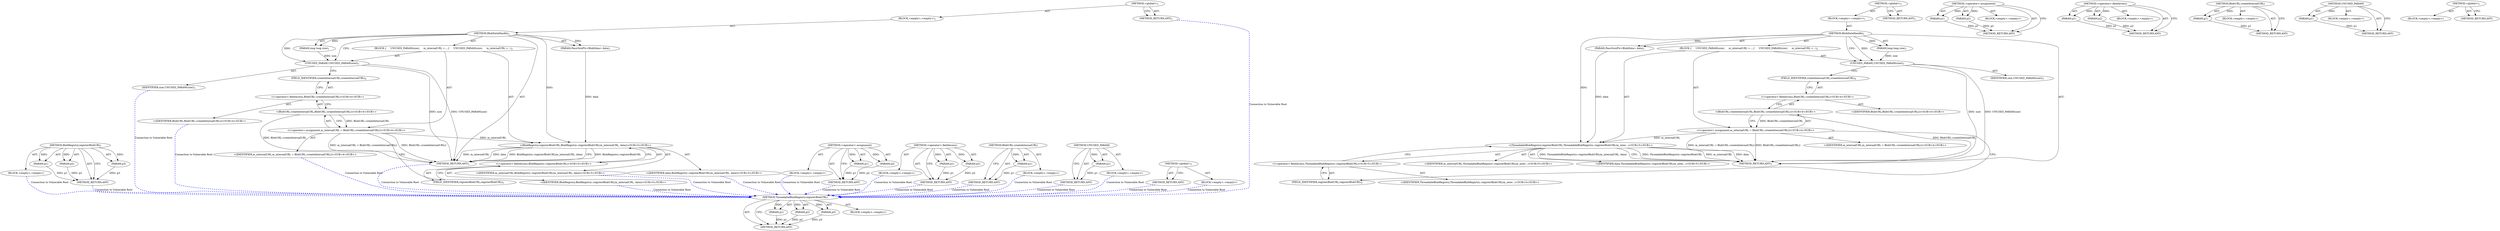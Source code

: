 digraph "&lt;global&gt;" {
vulnerable_63 [label=<(METHOD,ThreadableBlobRegistry.registerBlobURL)>];
vulnerable_64 [label=<(PARAM,p1)>];
vulnerable_65 [label=<(PARAM,p2)>];
vulnerable_66 [label=<(PARAM,p3)>];
vulnerable_67 [label=<(BLOCK,&lt;empty&gt;,&lt;empty&gt;)>];
vulnerable_68 [label=<(METHOD_RETURN,ANY)>];
vulnerable_6 [label=<(METHOD,&lt;global&gt;)<SUB>1</SUB>>];
vulnerable_7 [label=<(BLOCK,&lt;empty&gt;,&lt;empty&gt;)<SUB>1</SUB>>];
vulnerable_8 [label=<(METHOD,BlobDataHandle)<SUB>1</SUB>>];
vulnerable_9 [label=<(PARAM,PassOwnPtr&lt;BlobData&gt; data)<SUB>1</SUB>>];
vulnerable_10 [label=<(PARAM,long long size)<SUB>1</SUB>>];
vulnerable_11 [label=<(BLOCK,{
     UNUSED_PARAM(size);
     m_internalURL =...,{
     UNUSED_PARAM(size);
     m_internalURL =...)<SUB>2</SUB>>];
vulnerable_12 [label=<(UNUSED_PARAM,UNUSED_PARAM(size))<SUB>3</SUB>>];
vulnerable_13 [label=<(IDENTIFIER,size,UNUSED_PARAM(size))<SUB>3</SUB>>];
vulnerable_14 [label="<(&lt;operator&gt;.assignment,m_internalURL = BlobURL::createInternalURL())<SUB>4</SUB>>"];
vulnerable_15 [label="<(IDENTIFIER,m_internalURL,m_internalURL = BlobURL::createInternalURL())<SUB>4</SUB>>"];
vulnerable_16 [label="<(BlobURL.createInternalURL,BlobURL::createInternalURL())<SUB>4</SUB>>"];
vulnerable_17 [label="<(&lt;operator&gt;.fieldAccess,BlobURL::createInternalURL)<SUB>4</SUB>>"];
vulnerable_18 [label="<(IDENTIFIER,BlobURL,BlobURL::createInternalURL())<SUB>4</SUB>>"];
vulnerable_19 [label=<(FIELD_IDENTIFIER,createInternalURL,createInternalURL)<SUB>4</SUB>>];
vulnerable_20 [label="<(ThreadableBlobRegistry.registerBlobURL,ThreadableBlobRegistry::registerBlobURL(m_inter...)<SUB>5</SUB>>"];
vulnerable_21 [label="<(&lt;operator&gt;.fieldAccess,ThreadableBlobRegistry::registerBlobURL)<SUB>5</SUB>>"];
vulnerable_22 [label="<(IDENTIFIER,ThreadableBlobRegistry,ThreadableBlobRegistry::registerBlobURL(m_inter...)<SUB>5</SUB>>"];
vulnerable_23 [label=<(FIELD_IDENTIFIER,registerBlobURL,registerBlobURL)<SUB>5</SUB>>];
vulnerable_24 [label="<(IDENTIFIER,m_internalURL,ThreadableBlobRegistry::registerBlobURL(m_inter...)<SUB>5</SUB>>"];
vulnerable_25 [label="<(IDENTIFIER,data,ThreadableBlobRegistry::registerBlobURL(m_inter...)<SUB>5</SUB>>"];
vulnerable_26 [label=<(METHOD_RETURN,ANY)<SUB>1</SUB>>];
vulnerable_28 [label=<(METHOD_RETURN,ANY)<SUB>1</SUB>>];
vulnerable_49 [label=<(METHOD,&lt;operator&gt;.assignment)>];
vulnerable_50 [label=<(PARAM,p1)>];
vulnerable_51 [label=<(PARAM,p2)>];
vulnerable_52 [label=<(BLOCK,&lt;empty&gt;,&lt;empty&gt;)>];
vulnerable_53 [label=<(METHOD_RETURN,ANY)>];
vulnerable_58 [label=<(METHOD,&lt;operator&gt;.fieldAccess)>];
vulnerable_59 [label=<(PARAM,p1)>];
vulnerable_60 [label=<(PARAM,p2)>];
vulnerable_61 [label=<(BLOCK,&lt;empty&gt;,&lt;empty&gt;)>];
vulnerable_62 [label=<(METHOD_RETURN,ANY)>];
vulnerable_54 [label=<(METHOD,BlobURL.createInternalURL)>];
vulnerable_55 [label=<(PARAM,p1)>];
vulnerable_56 [label=<(BLOCK,&lt;empty&gt;,&lt;empty&gt;)>];
vulnerable_57 [label=<(METHOD_RETURN,ANY)>];
vulnerable_45 [label=<(METHOD,UNUSED_PARAM)>];
vulnerable_46 [label=<(PARAM,p1)>];
vulnerable_47 [label=<(BLOCK,&lt;empty&gt;,&lt;empty&gt;)>];
vulnerable_48 [label=<(METHOD_RETURN,ANY)>];
vulnerable_39 [label=<(METHOD,&lt;global&gt;)<SUB>1</SUB>>];
vulnerable_40 [label=<(BLOCK,&lt;empty&gt;,&lt;empty&gt;)>];
vulnerable_41 [label=<(METHOD_RETURN,ANY)>];
fixed_63 [label=<(METHOD,BlobRegistry.registerBlobURL)>];
fixed_64 [label=<(PARAM,p1)>];
fixed_65 [label=<(PARAM,p2)>];
fixed_66 [label=<(PARAM,p3)>];
fixed_67 [label=<(BLOCK,&lt;empty&gt;,&lt;empty&gt;)>];
fixed_68 [label=<(METHOD_RETURN,ANY)>];
fixed_6 [label=<(METHOD,&lt;global&gt;)<SUB>1</SUB>>];
fixed_7 [label=<(BLOCK,&lt;empty&gt;,&lt;empty&gt;)<SUB>1</SUB>>];
fixed_8 [label=<(METHOD,BlobDataHandle)<SUB>1</SUB>>];
fixed_9 [label=<(PARAM,PassOwnPtr&lt;BlobData&gt; data)<SUB>1</SUB>>];
fixed_10 [label=<(PARAM,long long size)<SUB>1</SUB>>];
fixed_11 [label=<(BLOCK,{
     UNUSED_PARAM(size);
     m_internalURL =...,{
     UNUSED_PARAM(size);
     m_internalURL =...)<SUB>2</SUB>>];
fixed_12 [label=<(UNUSED_PARAM,UNUSED_PARAM(size))<SUB>3</SUB>>];
fixed_13 [label=<(IDENTIFIER,size,UNUSED_PARAM(size))<SUB>3</SUB>>];
fixed_14 [label="<(&lt;operator&gt;.assignment,m_internalURL = BlobURL::createInternalURL())<SUB>4</SUB>>"];
fixed_15 [label="<(IDENTIFIER,m_internalURL,m_internalURL = BlobURL::createInternalURL())<SUB>4</SUB>>"];
fixed_16 [label="<(BlobURL.createInternalURL,BlobURL::createInternalURL())<SUB>4</SUB>>"];
fixed_17 [label="<(&lt;operator&gt;.fieldAccess,BlobURL::createInternalURL)<SUB>4</SUB>>"];
fixed_18 [label="<(IDENTIFIER,BlobURL,BlobURL::createInternalURL())<SUB>4</SUB>>"];
fixed_19 [label=<(FIELD_IDENTIFIER,createInternalURL,createInternalURL)<SUB>4</SUB>>];
fixed_20 [label="<(BlobRegistry.registerBlobURL,BlobRegistry::registerBlobURL(m_internalURL, data))<SUB>5</SUB>>"];
fixed_21 [label="<(&lt;operator&gt;.fieldAccess,BlobRegistry::registerBlobURL)<SUB>5</SUB>>"];
fixed_22 [label="<(IDENTIFIER,BlobRegistry,BlobRegistry::registerBlobURL(m_internalURL, data))<SUB>5</SUB>>"];
fixed_23 [label=<(FIELD_IDENTIFIER,registerBlobURL,registerBlobURL)<SUB>5</SUB>>];
fixed_24 [label="<(IDENTIFIER,m_internalURL,BlobRegistry::registerBlobURL(m_internalURL, data))<SUB>5</SUB>>"];
fixed_25 [label="<(IDENTIFIER,data,BlobRegistry::registerBlobURL(m_internalURL, data))<SUB>5</SUB>>"];
fixed_26 [label=<(METHOD_RETURN,ANY)<SUB>1</SUB>>];
fixed_28 [label=<(METHOD_RETURN,ANY)<SUB>1</SUB>>];
fixed_49 [label=<(METHOD,&lt;operator&gt;.assignment)>];
fixed_50 [label=<(PARAM,p1)>];
fixed_51 [label=<(PARAM,p2)>];
fixed_52 [label=<(BLOCK,&lt;empty&gt;,&lt;empty&gt;)>];
fixed_53 [label=<(METHOD_RETURN,ANY)>];
fixed_58 [label=<(METHOD,&lt;operator&gt;.fieldAccess)>];
fixed_59 [label=<(PARAM,p1)>];
fixed_60 [label=<(PARAM,p2)>];
fixed_61 [label=<(BLOCK,&lt;empty&gt;,&lt;empty&gt;)>];
fixed_62 [label=<(METHOD_RETURN,ANY)>];
fixed_54 [label=<(METHOD,BlobURL.createInternalURL)>];
fixed_55 [label=<(PARAM,p1)>];
fixed_56 [label=<(BLOCK,&lt;empty&gt;,&lt;empty&gt;)>];
fixed_57 [label=<(METHOD_RETURN,ANY)>];
fixed_45 [label=<(METHOD,UNUSED_PARAM)>];
fixed_46 [label=<(PARAM,p1)>];
fixed_47 [label=<(BLOCK,&lt;empty&gt;,&lt;empty&gt;)>];
fixed_48 [label=<(METHOD_RETURN,ANY)>];
fixed_39 [label=<(METHOD,&lt;global&gt;)<SUB>1</SUB>>];
fixed_40 [label=<(BLOCK,&lt;empty&gt;,&lt;empty&gt;)>];
fixed_41 [label=<(METHOD_RETURN,ANY)>];
vulnerable_63 -> vulnerable_64  [key=0, label="AST: "];
vulnerable_63 -> vulnerable_64  [key=1, label="DDG: "];
vulnerable_63 -> vulnerable_67  [key=0, label="AST: "];
vulnerable_63 -> vulnerable_65  [key=0, label="AST: "];
vulnerable_63 -> vulnerable_65  [key=1, label="DDG: "];
vulnerable_63 -> vulnerable_68  [key=0, label="AST: "];
vulnerable_63 -> vulnerable_68  [key=1, label="CFG: "];
vulnerable_63 -> vulnerable_66  [key=0, label="AST: "];
vulnerable_63 -> vulnerable_66  [key=1, label="DDG: "];
vulnerable_64 -> vulnerable_68  [key=0, label="DDG: p1"];
vulnerable_65 -> vulnerable_68  [key=0, label="DDG: p2"];
vulnerable_66 -> vulnerable_68  [key=0, label="DDG: p3"];
vulnerable_6 -> vulnerable_7  [key=0, label="AST: "];
vulnerable_6 -> vulnerable_28  [key=0, label="AST: "];
vulnerable_6 -> vulnerable_28  [key=1, label="CFG: "];
vulnerable_7 -> vulnerable_8  [key=0, label="AST: "];
vulnerable_8 -> vulnerable_9  [key=0, label="AST: "];
vulnerable_8 -> vulnerable_9  [key=1, label="DDG: "];
vulnerable_8 -> vulnerable_10  [key=0, label="AST: "];
vulnerable_8 -> vulnerable_10  [key=1, label="DDG: "];
vulnerable_8 -> vulnerable_11  [key=0, label="AST: "];
vulnerable_8 -> vulnerable_26  [key=0, label="AST: "];
vulnerable_8 -> vulnerable_12  [key=0, label="CFG: "];
vulnerable_8 -> vulnerable_12  [key=1, label="DDG: "];
vulnerable_8 -> vulnerable_20  [key=0, label="DDG: "];
vulnerable_9 -> vulnerable_20  [key=0, label="DDG: data"];
vulnerable_10 -> vulnerable_12  [key=0, label="DDG: size"];
vulnerable_11 -> vulnerable_12  [key=0, label="AST: "];
vulnerable_11 -> vulnerable_14  [key=0, label="AST: "];
vulnerable_11 -> vulnerable_20  [key=0, label="AST: "];
vulnerable_12 -> vulnerable_13  [key=0, label="AST: "];
vulnerable_12 -> vulnerable_19  [key=0, label="CFG: "];
vulnerable_12 -> vulnerable_26  [key=0, label="DDG: size"];
vulnerable_12 -> vulnerable_26  [key=1, label="DDG: UNUSED_PARAM(size)"];
vulnerable_14 -> vulnerable_15  [key=0, label="AST: "];
vulnerable_14 -> vulnerable_16  [key=0, label="AST: "];
vulnerable_14 -> vulnerable_23  [key=0, label="CFG: "];
vulnerable_14 -> vulnerable_26  [key=0, label="DDG: BlobURL::createInternalURL()"];
vulnerable_14 -> vulnerable_26  [key=1, label="DDG: m_internalURL = BlobURL::createInternalURL()"];
vulnerable_14 -> vulnerable_20  [key=0, label="DDG: m_internalURL"];
vulnerable_16 -> vulnerable_17  [key=0, label="AST: "];
vulnerable_16 -> vulnerable_14  [key=0, label="CFG: "];
vulnerable_16 -> vulnerable_14  [key=1, label="DDG: BlobURL::createInternalURL"];
vulnerable_16 -> vulnerable_26  [key=0, label="DDG: BlobURL::createInternalURL"];
vulnerable_17 -> vulnerable_18  [key=0, label="AST: "];
vulnerable_17 -> vulnerable_19  [key=0, label="AST: "];
vulnerable_17 -> vulnerable_16  [key=0, label="CFG: "];
vulnerable_19 -> vulnerable_17  [key=0, label="CFG: "];
vulnerable_20 -> vulnerable_21  [key=0, label="AST: "];
vulnerable_20 -> vulnerable_24  [key=0, label="AST: "];
vulnerable_20 -> vulnerable_25  [key=0, label="AST: "];
vulnerable_20 -> vulnerable_26  [key=0, label="CFG: "];
vulnerable_20 -> vulnerable_26  [key=1, label="DDG: ThreadableBlobRegistry::registerBlobURL"];
vulnerable_20 -> vulnerable_26  [key=2, label="DDG: m_internalURL"];
vulnerable_20 -> vulnerable_26  [key=3, label="DDG: data"];
vulnerable_20 -> vulnerable_26  [key=4, label="DDG: ThreadableBlobRegistry::registerBlobURL(m_internalURL, data)"];
vulnerable_21 -> vulnerable_22  [key=0, label="AST: "];
vulnerable_21 -> vulnerable_23  [key=0, label="AST: "];
vulnerable_21 -> vulnerable_20  [key=0, label="CFG: "];
vulnerable_23 -> vulnerable_21  [key=0, label="CFG: "];
vulnerable_49 -> vulnerable_50  [key=0, label="AST: "];
vulnerable_49 -> vulnerable_50  [key=1, label="DDG: "];
vulnerable_49 -> vulnerable_52  [key=0, label="AST: "];
vulnerable_49 -> vulnerable_51  [key=0, label="AST: "];
vulnerable_49 -> vulnerable_51  [key=1, label="DDG: "];
vulnerable_49 -> vulnerable_53  [key=0, label="AST: "];
vulnerable_49 -> vulnerable_53  [key=1, label="CFG: "];
vulnerable_50 -> vulnerable_53  [key=0, label="DDG: p1"];
vulnerable_51 -> vulnerable_53  [key=0, label="DDG: p2"];
vulnerable_58 -> vulnerable_59  [key=0, label="AST: "];
vulnerable_58 -> vulnerable_59  [key=1, label="DDG: "];
vulnerable_58 -> vulnerable_61  [key=0, label="AST: "];
vulnerable_58 -> vulnerable_60  [key=0, label="AST: "];
vulnerable_58 -> vulnerable_60  [key=1, label="DDG: "];
vulnerable_58 -> vulnerable_62  [key=0, label="AST: "];
vulnerable_58 -> vulnerable_62  [key=1, label="CFG: "];
vulnerable_59 -> vulnerable_62  [key=0, label="DDG: p1"];
vulnerable_60 -> vulnerable_62  [key=0, label="DDG: p2"];
vulnerable_54 -> vulnerable_55  [key=0, label="AST: "];
vulnerable_54 -> vulnerable_55  [key=1, label="DDG: "];
vulnerable_54 -> vulnerable_56  [key=0, label="AST: "];
vulnerable_54 -> vulnerable_57  [key=0, label="AST: "];
vulnerable_54 -> vulnerable_57  [key=1, label="CFG: "];
vulnerable_55 -> vulnerable_57  [key=0, label="DDG: p1"];
vulnerable_45 -> vulnerable_46  [key=0, label="AST: "];
vulnerable_45 -> vulnerable_46  [key=1, label="DDG: "];
vulnerable_45 -> vulnerable_47  [key=0, label="AST: "];
vulnerable_45 -> vulnerable_48  [key=0, label="AST: "];
vulnerable_45 -> vulnerable_48  [key=1, label="CFG: "];
vulnerable_46 -> vulnerable_48  [key=0, label="DDG: p1"];
vulnerable_39 -> vulnerable_40  [key=0, label="AST: "];
vulnerable_39 -> vulnerable_41  [key=0, label="AST: "];
vulnerable_39 -> vulnerable_41  [key=1, label="CFG: "];
fixed_63 -> fixed_64  [key=0, label="AST: "];
fixed_63 -> fixed_64  [key=1, label="DDG: "];
fixed_63 -> fixed_67  [key=0, label="AST: "];
fixed_63 -> fixed_65  [key=0, label="AST: "];
fixed_63 -> fixed_65  [key=1, label="DDG: "];
fixed_63 -> fixed_68  [key=0, label="AST: "];
fixed_63 -> fixed_68  [key=1, label="CFG: "];
fixed_63 -> fixed_66  [key=0, label="AST: "];
fixed_63 -> fixed_66  [key=1, label="DDG: "];
fixed_64 -> fixed_68  [key=0, label="DDG: p1"];
fixed_65 -> fixed_68  [key=0, label="DDG: p2"];
fixed_66 -> fixed_68  [key=0, label="DDG: p3"];
fixed_67 -> vulnerable_63  [color=blue, key=0, label="Connection to Vulnerable Root", penwidth="2.0", style=dashed];
fixed_68 -> vulnerable_63  [color=blue, key=0, label="Connection to Vulnerable Root", penwidth="2.0", style=dashed];
fixed_6 -> fixed_7  [key=0, label="AST: "];
fixed_6 -> fixed_28  [key=0, label="AST: "];
fixed_6 -> fixed_28  [key=1, label="CFG: "];
fixed_7 -> fixed_8  [key=0, label="AST: "];
fixed_8 -> fixed_9  [key=0, label="AST: "];
fixed_8 -> fixed_9  [key=1, label="DDG: "];
fixed_8 -> fixed_10  [key=0, label="AST: "];
fixed_8 -> fixed_10  [key=1, label="DDG: "];
fixed_8 -> fixed_11  [key=0, label="AST: "];
fixed_8 -> fixed_26  [key=0, label="AST: "];
fixed_8 -> fixed_12  [key=0, label="CFG: "];
fixed_8 -> fixed_12  [key=1, label="DDG: "];
fixed_8 -> fixed_20  [key=0, label="DDG: "];
fixed_9 -> fixed_20  [key=0, label="DDG: data"];
fixed_10 -> fixed_12  [key=0, label="DDG: size"];
fixed_11 -> fixed_12  [key=0, label="AST: "];
fixed_11 -> fixed_14  [key=0, label="AST: "];
fixed_11 -> fixed_20  [key=0, label="AST: "];
fixed_12 -> fixed_13  [key=0, label="AST: "];
fixed_12 -> fixed_19  [key=0, label="CFG: "];
fixed_12 -> fixed_26  [key=0, label="DDG: size"];
fixed_12 -> fixed_26  [key=1, label="DDG: UNUSED_PARAM(size)"];
fixed_13 -> vulnerable_63  [color=blue, key=0, label="Connection to Vulnerable Root", penwidth="2.0", style=dashed];
fixed_14 -> fixed_15  [key=0, label="AST: "];
fixed_14 -> fixed_16  [key=0, label="AST: "];
fixed_14 -> fixed_23  [key=0, label="CFG: "];
fixed_14 -> fixed_26  [key=0, label="DDG: BlobURL::createInternalURL()"];
fixed_14 -> fixed_26  [key=1, label="DDG: m_internalURL = BlobURL::createInternalURL()"];
fixed_14 -> fixed_20  [key=0, label="DDG: m_internalURL"];
fixed_15 -> vulnerable_63  [color=blue, key=0, label="Connection to Vulnerable Root", penwidth="2.0", style=dashed];
fixed_16 -> fixed_17  [key=0, label="AST: "];
fixed_16 -> fixed_14  [key=0, label="CFG: "];
fixed_16 -> fixed_14  [key=1, label="DDG: BlobURL::createInternalURL"];
fixed_16 -> fixed_26  [key=0, label="DDG: BlobURL::createInternalURL"];
fixed_17 -> fixed_18  [key=0, label="AST: "];
fixed_17 -> fixed_19  [key=0, label="AST: "];
fixed_17 -> fixed_16  [key=0, label="CFG: "];
fixed_18 -> vulnerable_63  [color=blue, key=0, label="Connection to Vulnerable Root", penwidth="2.0", style=dashed];
fixed_19 -> fixed_17  [key=0, label="CFG: "];
fixed_20 -> fixed_21  [key=0, label="AST: "];
fixed_20 -> fixed_24  [key=0, label="AST: "];
fixed_20 -> fixed_25  [key=0, label="AST: "];
fixed_20 -> fixed_26  [key=0, label="CFG: "];
fixed_20 -> fixed_26  [key=1, label="DDG: BlobRegistry::registerBlobURL"];
fixed_20 -> fixed_26  [key=2, label="DDG: m_internalURL"];
fixed_20 -> fixed_26  [key=3, label="DDG: data"];
fixed_20 -> fixed_26  [key=4, label="DDG: BlobRegistry::registerBlobURL(m_internalURL, data)"];
fixed_21 -> fixed_22  [key=0, label="AST: "];
fixed_21 -> fixed_23  [key=0, label="AST: "];
fixed_21 -> fixed_20  [key=0, label="CFG: "];
fixed_22 -> vulnerable_63  [color=blue, key=0, label="Connection to Vulnerable Root", penwidth="2.0", style=dashed];
fixed_23 -> fixed_21  [key=0, label="CFG: "];
fixed_24 -> vulnerable_63  [color=blue, key=0, label="Connection to Vulnerable Root", penwidth="2.0", style=dashed];
fixed_25 -> vulnerable_63  [color=blue, key=0, label="Connection to Vulnerable Root", penwidth="2.0", style=dashed];
fixed_26 -> vulnerable_63  [color=blue, key=0, label="Connection to Vulnerable Root", penwidth="2.0", style=dashed];
fixed_28 -> vulnerable_63  [color=blue, key=0, label="Connection to Vulnerable Root", penwidth="2.0", style=dashed];
fixed_49 -> fixed_50  [key=0, label="AST: "];
fixed_49 -> fixed_50  [key=1, label="DDG: "];
fixed_49 -> fixed_52  [key=0, label="AST: "];
fixed_49 -> fixed_51  [key=0, label="AST: "];
fixed_49 -> fixed_51  [key=1, label="DDG: "];
fixed_49 -> fixed_53  [key=0, label="AST: "];
fixed_49 -> fixed_53  [key=1, label="CFG: "];
fixed_50 -> fixed_53  [key=0, label="DDG: p1"];
fixed_51 -> fixed_53  [key=0, label="DDG: p2"];
fixed_52 -> vulnerable_63  [color=blue, key=0, label="Connection to Vulnerable Root", penwidth="2.0", style=dashed];
fixed_53 -> vulnerable_63  [color=blue, key=0, label="Connection to Vulnerable Root", penwidth="2.0", style=dashed];
fixed_58 -> fixed_59  [key=0, label="AST: "];
fixed_58 -> fixed_59  [key=1, label="DDG: "];
fixed_58 -> fixed_61  [key=0, label="AST: "];
fixed_58 -> fixed_60  [key=0, label="AST: "];
fixed_58 -> fixed_60  [key=1, label="DDG: "];
fixed_58 -> fixed_62  [key=0, label="AST: "];
fixed_58 -> fixed_62  [key=1, label="CFG: "];
fixed_59 -> fixed_62  [key=0, label="DDG: p1"];
fixed_60 -> fixed_62  [key=0, label="DDG: p2"];
fixed_61 -> vulnerable_63  [color=blue, key=0, label="Connection to Vulnerable Root", penwidth="2.0", style=dashed];
fixed_62 -> vulnerable_63  [color=blue, key=0, label="Connection to Vulnerable Root", penwidth="2.0", style=dashed];
fixed_54 -> fixed_55  [key=0, label="AST: "];
fixed_54 -> fixed_55  [key=1, label="DDG: "];
fixed_54 -> fixed_56  [key=0, label="AST: "];
fixed_54 -> fixed_57  [key=0, label="AST: "];
fixed_54 -> fixed_57  [key=1, label="CFG: "];
fixed_55 -> fixed_57  [key=0, label="DDG: p1"];
fixed_56 -> vulnerable_63  [color=blue, key=0, label="Connection to Vulnerable Root", penwidth="2.0", style=dashed];
fixed_57 -> vulnerable_63  [color=blue, key=0, label="Connection to Vulnerable Root", penwidth="2.0", style=dashed];
fixed_45 -> fixed_46  [key=0, label="AST: "];
fixed_45 -> fixed_46  [key=1, label="DDG: "];
fixed_45 -> fixed_47  [key=0, label="AST: "];
fixed_45 -> fixed_48  [key=0, label="AST: "];
fixed_45 -> fixed_48  [key=1, label="CFG: "];
fixed_46 -> fixed_48  [key=0, label="DDG: p1"];
fixed_47 -> vulnerable_63  [color=blue, key=0, label="Connection to Vulnerable Root", penwidth="2.0", style=dashed];
fixed_48 -> vulnerable_63  [color=blue, key=0, label="Connection to Vulnerable Root", penwidth="2.0", style=dashed];
fixed_39 -> fixed_40  [key=0, label="AST: "];
fixed_39 -> fixed_41  [key=0, label="AST: "];
fixed_39 -> fixed_41  [key=1, label="CFG: "];
fixed_40 -> vulnerable_63  [color=blue, key=0, label="Connection to Vulnerable Root", penwidth="2.0", style=dashed];
fixed_41 -> vulnerable_63  [color=blue, key=0, label="Connection to Vulnerable Root", penwidth="2.0", style=dashed];
}
